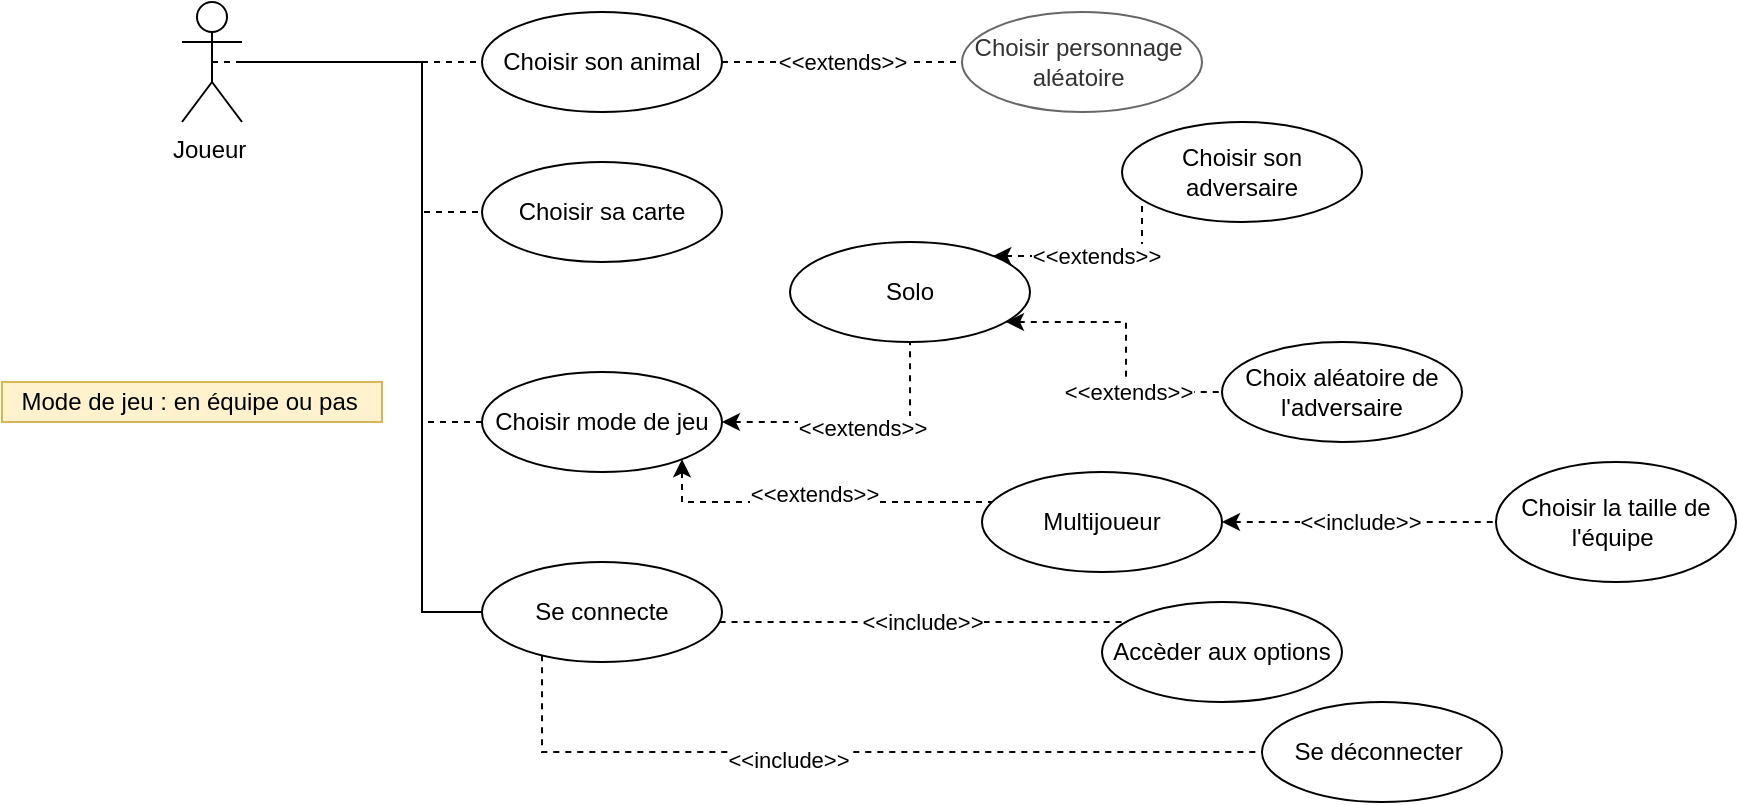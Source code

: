 <mxfile version="15.7.4" type="github">
  <diagram id="6MGdmcKs9yKgFIxDK5bO" name="Page-1">
    <mxGraphModel dx="1773" dy="525" grid="1" gridSize="10" guides="1" tooltips="1" connect="1" arrows="1" fold="1" page="1" pageScale="1" pageWidth="827" pageHeight="1169" math="0" shadow="0">
      <root>
        <mxCell id="0" />
        <mxCell id="1" parent="0" />
        <mxCell id="8IUe3LPVnhSWRVFbozZq-3" style="edgeStyle=orthogonalEdgeStyle;rounded=0;orthogonalLoop=1;jettySize=auto;html=1;endArrow=none;endFill=0;entryX=0;entryY=0.5;entryDx=0;entryDy=0;" parent="1" source="8IUe3LPVnhSWRVFbozZq-1" target="8IUe3LPVnhSWRVFbozZq-4" edge="1">
          <mxGeometry relative="1" as="geometry">
            <mxPoint x="210" y="380" as="targetPoint" />
            <Array as="points">
              <mxPoint x="170" y="380" />
              <mxPoint x="170" y="655" />
            </Array>
          </mxGeometry>
        </mxCell>
        <mxCell id="8IUe3LPVnhSWRVFbozZq-36" style="edgeStyle=orthogonalEdgeStyle;rounded=0;orthogonalLoop=1;jettySize=auto;html=1;exitX=0.5;exitY=0.5;exitDx=0;exitDy=0;exitPerimeter=0;dashed=1;startArrow=none;startFill=0;endArrow=none;endFill=0;" parent="1" source="8IUe3LPVnhSWRVFbozZq-1" target="8IUe3LPVnhSWRVFbozZq-8" edge="1">
          <mxGeometry relative="1" as="geometry">
            <Array as="points">
              <mxPoint x="170" y="380" />
              <mxPoint x="170" y="560" />
            </Array>
          </mxGeometry>
        </mxCell>
        <mxCell id="8IUe3LPVnhSWRVFbozZq-37" style="edgeStyle=orthogonalEdgeStyle;rounded=0;orthogonalLoop=1;jettySize=auto;html=1;entryX=0;entryY=0.5;entryDx=0;entryDy=0;dashed=1;startArrow=none;startFill=0;endArrow=none;endFill=0;" parent="1" source="8IUe3LPVnhSWRVFbozZq-1" target="8IUe3LPVnhSWRVFbozZq-24" edge="1">
          <mxGeometry relative="1" as="geometry">
            <Array as="points">
              <mxPoint x="200" y="380" />
            </Array>
          </mxGeometry>
        </mxCell>
        <mxCell id="8IUe3LPVnhSWRVFbozZq-1" value="Joueur&amp;nbsp;" style="shape=umlActor;verticalLabelPosition=bottom;verticalAlign=top;html=1;outlineConnect=0;" parent="1" vertex="1">
          <mxGeometry x="50" y="350" width="30" height="60" as="geometry" />
        </mxCell>
        <mxCell id="8IUe3LPVnhSWRVFbozZq-11" value="&amp;lt;&amp;lt;include&amp;gt;&amp;gt;" style="edgeStyle=orthogonalEdgeStyle;rounded=0;orthogonalLoop=1;jettySize=auto;html=1;endArrow=none;endFill=0;dashed=1;" parent="1" source="8IUe3LPVnhSWRVFbozZq-4" target="8IUe3LPVnhSWRVFbozZq-10" edge="1">
          <mxGeometry x="-0.182" y="-14" relative="1" as="geometry">
            <Array as="points">
              <mxPoint x="230" y="725" />
            </Array>
            <mxPoint x="4" y="-10" as="offset" />
          </mxGeometry>
        </mxCell>
        <mxCell id="8IUe3LPVnhSWRVFbozZq-12" value="&amp;lt;&amp;lt;include&amp;gt;&amp;gt;" style="edgeStyle=orthogonalEdgeStyle;rounded=0;orthogonalLoop=1;jettySize=auto;html=1;dashed=1;endArrow=none;endFill=0;" parent="1" source="8IUe3LPVnhSWRVFbozZq-4" target="8IUe3LPVnhSWRVFbozZq-13" edge="1">
          <mxGeometry relative="1" as="geometry">
            <mxPoint x="320" y="480" as="targetPoint" />
            <Array as="points">
              <mxPoint x="350" y="660" />
              <mxPoint x="350" y="660" />
            </Array>
          </mxGeometry>
        </mxCell>
        <mxCell id="8IUe3LPVnhSWRVFbozZq-4" value="Se connecte" style="ellipse;whiteSpace=wrap;html=1;" parent="1" vertex="1">
          <mxGeometry x="200" y="630" width="120" height="50" as="geometry" />
        </mxCell>
        <mxCell id="8IUe3LPVnhSWRVFbozZq-7" value="Mode de jeu : en équipe ou pas&amp;nbsp;" style="text;html=1;align=center;verticalAlign=middle;resizable=0;points=[];autosize=1;strokeColor=#d6b656;fillColor=#fff2cc;" parent="1" vertex="1">
          <mxGeometry x="-40" y="540" width="190" height="20" as="geometry" />
        </mxCell>
        <mxCell id="8IUe3LPVnhSWRVFbozZq-34" style="edgeStyle=orthogonalEdgeStyle;rounded=0;orthogonalLoop=1;jettySize=auto;html=1;dashed=1;startArrow=classic;startFill=1;endArrow=none;endFill=0;" parent="1" source="8IUe3LPVnhSWRVFbozZq-8" target="8IUe3LPVnhSWRVFbozZq-14" edge="1">
          <mxGeometry relative="1" as="geometry">
            <Array as="points">
              <mxPoint x="300" y="600" />
            </Array>
          </mxGeometry>
        </mxCell>
        <mxCell id="nqZ6v-bpkZ9vvk-nfeYM-4" value="&amp;lt;&amp;lt;extends&amp;gt;&amp;gt;" style="edgeLabel;html=1;align=center;verticalAlign=middle;resizable=0;points=[];" vertex="1" connectable="0" parent="8IUe3LPVnhSWRVFbozZq-34">
          <mxGeometry x="-0.005" y="4" relative="1" as="geometry">
            <mxPoint as="offset" />
          </mxGeometry>
        </mxCell>
        <mxCell id="8IUe3LPVnhSWRVFbozZq-35" style="edgeStyle=orthogonalEdgeStyle;rounded=0;orthogonalLoop=1;jettySize=auto;html=1;dashed=1;startArrow=classic;startFill=1;endArrow=none;endFill=0;" parent="1" source="8IUe3LPVnhSWRVFbozZq-8" target="8IUe3LPVnhSWRVFbozZq-18" edge="1">
          <mxGeometry relative="1" as="geometry" />
        </mxCell>
        <mxCell id="nqZ6v-bpkZ9vvk-nfeYM-3" value="&amp;lt;&amp;lt;extends&amp;gt;&amp;gt;" style="edgeLabel;html=1;align=center;verticalAlign=middle;resizable=0;points=[];" vertex="1" connectable="0" parent="8IUe3LPVnhSWRVFbozZq-35">
          <mxGeometry x="0.045" y="-3" relative="1" as="geometry">
            <mxPoint as="offset" />
          </mxGeometry>
        </mxCell>
        <mxCell id="8IUe3LPVnhSWRVFbozZq-8" value="Choisir mode de jeu" style="ellipse;whiteSpace=wrap;html=1;" parent="1" vertex="1">
          <mxGeometry x="200" y="535" width="120" height="50" as="geometry" />
        </mxCell>
        <mxCell id="8IUe3LPVnhSWRVFbozZq-10" value="Se déconnecter&amp;nbsp;" style="ellipse;whiteSpace=wrap;html=1;" parent="1" vertex="1">
          <mxGeometry x="590" y="700" width="120" height="50" as="geometry" />
        </mxCell>
        <mxCell id="8IUe3LPVnhSWRVFbozZq-13" value="Accèder aux options" style="ellipse;whiteSpace=wrap;html=1;" parent="1" vertex="1">
          <mxGeometry x="510" y="650" width="120" height="50" as="geometry" />
        </mxCell>
        <mxCell id="8IUe3LPVnhSWRVFbozZq-17" value="&amp;lt;&amp;lt;include&amp;gt;&amp;gt;" style="edgeStyle=orthogonalEdgeStyle;rounded=0;orthogonalLoop=1;jettySize=auto;html=1;startArrow=classic;startFill=1;endArrow=none;endFill=0;dashed=1;" parent="1" source="8IUe3LPVnhSWRVFbozZq-14" target="8IUe3LPVnhSWRVFbozZq-16" edge="1">
          <mxGeometry relative="1" as="geometry" />
        </mxCell>
        <mxCell id="8IUe3LPVnhSWRVFbozZq-14" value="Multijoueur" style="ellipse;whiteSpace=wrap;html=1;" parent="1" vertex="1">
          <mxGeometry x="450" y="585" width="120" height="50" as="geometry" />
        </mxCell>
        <mxCell id="8IUe3LPVnhSWRVFbozZq-16" value="Choisir la taille de l&#39;équipe&amp;nbsp;" style="ellipse;whiteSpace=wrap;html=1;" parent="1" vertex="1">
          <mxGeometry x="707" y="580" width="120" height="60" as="geometry" />
        </mxCell>
        <mxCell id="8IUe3LPVnhSWRVFbozZq-21" value="&amp;lt;&amp;lt;extends&amp;gt;&amp;gt;" style="edgeStyle=orthogonalEdgeStyle;rounded=0;orthogonalLoop=1;jettySize=auto;html=1;startArrow=classic;startFill=1;endArrow=none;endFill=0;dashed=1;" parent="1" source="8IUe3LPVnhSWRVFbozZq-18" target="8IUe3LPVnhSWRVFbozZq-20" edge="1">
          <mxGeometry relative="1" as="geometry">
            <Array as="points">
              <mxPoint x="530" y="477" />
            </Array>
          </mxGeometry>
        </mxCell>
        <mxCell id="8IUe3LPVnhSWRVFbozZq-23" value="&amp;lt;&amp;lt;extends&amp;gt;&amp;gt;" style="edgeStyle=orthogonalEdgeStyle;rounded=0;orthogonalLoop=1;jettySize=auto;html=1;dashed=1;startArrow=classic;startFill=1;endArrow=none;endFill=0;" parent="1" source="8IUe3LPVnhSWRVFbozZq-18" target="8IUe3LPVnhSWRVFbozZq-22" edge="1">
          <mxGeometry x="0.333" relative="1" as="geometry">
            <Array as="points">
              <mxPoint x="522" y="510" />
              <mxPoint x="522" y="545" />
            </Array>
            <mxPoint as="offset" />
          </mxGeometry>
        </mxCell>
        <mxCell id="8IUe3LPVnhSWRVFbozZq-18" value="Solo" style="ellipse;whiteSpace=wrap;html=1;" parent="1" vertex="1">
          <mxGeometry x="354" y="470" width="120" height="50" as="geometry" />
        </mxCell>
        <mxCell id="8IUe3LPVnhSWRVFbozZq-20" value="Choisir son adversaire" style="ellipse;whiteSpace=wrap;html=1;" parent="1" vertex="1">
          <mxGeometry x="520" y="410" width="120" height="50" as="geometry" />
        </mxCell>
        <mxCell id="8IUe3LPVnhSWRVFbozZq-22" value="Choix aléatoire de l&#39;adversaire" style="ellipse;whiteSpace=wrap;html=1;" parent="1" vertex="1">
          <mxGeometry x="570" y="520" width="120" height="50" as="geometry" />
        </mxCell>
        <mxCell id="8IUe3LPVnhSWRVFbozZq-29" value="" style="edgeStyle=orthogonalEdgeStyle;rounded=0;orthogonalLoop=1;jettySize=auto;html=1;dashed=1;startArrow=none;startFill=0;endArrow=none;endFill=0;" parent="1" target="8IUe3LPVnhSWRVFbozZq-28" edge="1">
          <mxGeometry relative="1" as="geometry">
            <mxPoint x="150" y="380" as="sourcePoint" />
            <Array as="points">
              <mxPoint x="170" y="380" />
              <mxPoint x="170" y="455" />
            </Array>
          </mxGeometry>
        </mxCell>
        <mxCell id="8IUe3LPVnhSWRVFbozZq-39" value="&amp;lt;&amp;lt;extends&amp;gt;&amp;gt;" style="edgeStyle=orthogonalEdgeStyle;rounded=0;orthogonalLoop=1;jettySize=auto;html=1;entryX=0;entryY=0.5;entryDx=0;entryDy=0;dashed=1;startArrow=none;startFill=0;endArrow=none;endFill=0;" parent="1" source="8IUe3LPVnhSWRVFbozZq-24" target="8IUe3LPVnhSWRVFbozZq-26" edge="1">
          <mxGeometry relative="1" as="geometry" />
        </mxCell>
        <mxCell id="8IUe3LPVnhSWRVFbozZq-24" value="Choisir son animal" style="ellipse;whiteSpace=wrap;html=1;" parent="1" vertex="1">
          <mxGeometry x="200" y="355" width="120" height="50" as="geometry" />
        </mxCell>
        <mxCell id="8IUe3LPVnhSWRVFbozZq-26" value="Choisir personnage&amp;nbsp; aléatoire&amp;nbsp;" style="ellipse;whiteSpace=wrap;html=1;fillColor=#FFFFFF;strokeColor=#666666;fontColor=#333333;" parent="1" vertex="1">
          <mxGeometry x="440" y="355" width="120" height="50" as="geometry" />
        </mxCell>
        <mxCell id="8IUe3LPVnhSWRVFbozZq-28" value="Choisir sa carte" style="ellipse;whiteSpace=wrap;html=1;" parent="1" vertex="1">
          <mxGeometry x="200" y="430" width="120" height="50" as="geometry" />
        </mxCell>
      </root>
    </mxGraphModel>
  </diagram>
</mxfile>
